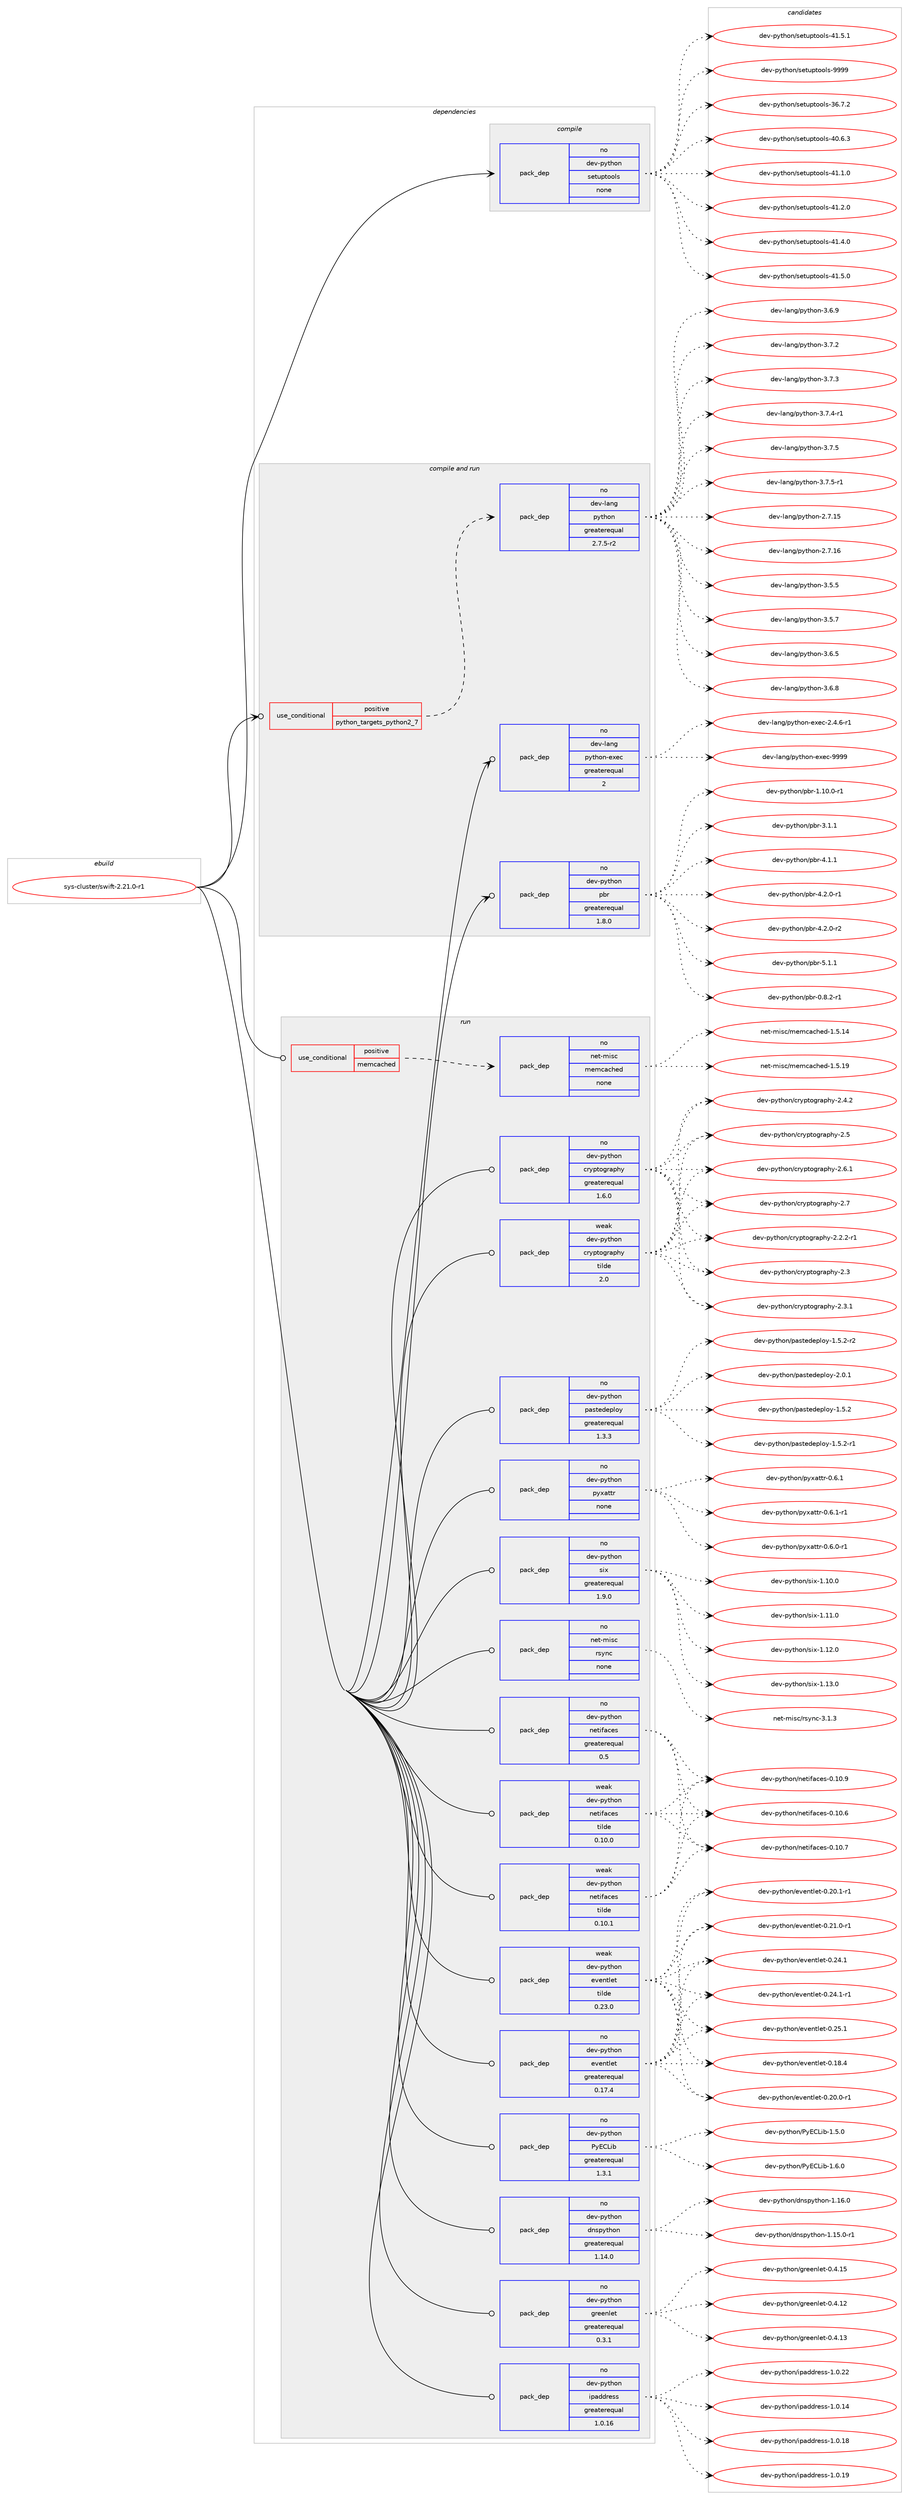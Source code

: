 digraph prolog {

# *************
# Graph options
# *************

newrank=true;
concentrate=true;
compound=true;
graph [rankdir=LR,fontname=Helvetica,fontsize=10,ranksep=1.5];#, ranksep=2.5, nodesep=0.2];
edge  [arrowhead=vee];
node  [fontname=Helvetica,fontsize=10];

# **********
# The ebuild
# **********

subgraph cluster_leftcol {
color=gray;
rank=same;
label=<<i>ebuild</i>>;
id [label="sys-cluster/swift-2.21.0-r1", color=red, width=4, href="../sys-cluster/swift-2.21.0-r1.svg"];
}

# ****************
# The dependencies
# ****************

subgraph cluster_midcol {
color=gray;
label=<<i>dependencies</i>>;
subgraph cluster_compile {
fillcolor="#eeeeee";
style=filled;
label=<<i>compile</i>>;
subgraph pack658839 {
dependency887842 [label=<<TABLE BORDER="0" CELLBORDER="1" CELLSPACING="0" CELLPADDING="4" WIDTH="220"><TR><TD ROWSPAN="6" CELLPADDING="30">pack_dep</TD></TR><TR><TD WIDTH="110">no</TD></TR><TR><TD>dev-python</TD></TR><TR><TD>setuptools</TD></TR><TR><TD>none</TD></TR><TR><TD></TD></TR></TABLE>>, shape=none, color=blue];
}
id:e -> dependency887842:w [weight=20,style="solid",arrowhead="vee"];
}
subgraph cluster_compileandrun {
fillcolor="#eeeeee";
style=filled;
label=<<i>compile and run</i>>;
subgraph cond213463 {
dependency887843 [label=<<TABLE BORDER="0" CELLBORDER="1" CELLSPACING="0" CELLPADDING="4"><TR><TD ROWSPAN="3" CELLPADDING="10">use_conditional</TD></TR><TR><TD>positive</TD></TR><TR><TD>python_targets_python2_7</TD></TR></TABLE>>, shape=none, color=red];
subgraph pack658840 {
dependency887844 [label=<<TABLE BORDER="0" CELLBORDER="1" CELLSPACING="0" CELLPADDING="4" WIDTH="220"><TR><TD ROWSPAN="6" CELLPADDING="30">pack_dep</TD></TR><TR><TD WIDTH="110">no</TD></TR><TR><TD>dev-lang</TD></TR><TR><TD>python</TD></TR><TR><TD>greaterequal</TD></TR><TR><TD>2.7.5-r2</TD></TR></TABLE>>, shape=none, color=blue];
}
dependency887843:e -> dependency887844:w [weight=20,style="dashed",arrowhead="vee"];
}
id:e -> dependency887843:w [weight=20,style="solid",arrowhead="odotvee"];
subgraph pack658841 {
dependency887845 [label=<<TABLE BORDER="0" CELLBORDER="1" CELLSPACING="0" CELLPADDING="4" WIDTH="220"><TR><TD ROWSPAN="6" CELLPADDING="30">pack_dep</TD></TR><TR><TD WIDTH="110">no</TD></TR><TR><TD>dev-lang</TD></TR><TR><TD>python-exec</TD></TR><TR><TD>greaterequal</TD></TR><TR><TD>2</TD></TR></TABLE>>, shape=none, color=blue];
}
id:e -> dependency887845:w [weight=20,style="solid",arrowhead="odotvee"];
subgraph pack658842 {
dependency887846 [label=<<TABLE BORDER="0" CELLBORDER="1" CELLSPACING="0" CELLPADDING="4" WIDTH="220"><TR><TD ROWSPAN="6" CELLPADDING="30">pack_dep</TD></TR><TR><TD WIDTH="110">no</TD></TR><TR><TD>dev-python</TD></TR><TR><TD>pbr</TD></TR><TR><TD>greaterequal</TD></TR><TR><TD>1.8.0</TD></TR></TABLE>>, shape=none, color=blue];
}
id:e -> dependency887846:w [weight=20,style="solid",arrowhead="odotvee"];
}
subgraph cluster_run {
fillcolor="#eeeeee";
style=filled;
label=<<i>run</i>>;
subgraph cond213464 {
dependency887847 [label=<<TABLE BORDER="0" CELLBORDER="1" CELLSPACING="0" CELLPADDING="4"><TR><TD ROWSPAN="3" CELLPADDING="10">use_conditional</TD></TR><TR><TD>positive</TD></TR><TR><TD>memcached</TD></TR></TABLE>>, shape=none, color=red];
subgraph pack658843 {
dependency887848 [label=<<TABLE BORDER="0" CELLBORDER="1" CELLSPACING="0" CELLPADDING="4" WIDTH="220"><TR><TD ROWSPAN="6" CELLPADDING="30">pack_dep</TD></TR><TR><TD WIDTH="110">no</TD></TR><TR><TD>net-misc</TD></TR><TR><TD>memcached</TD></TR><TR><TD>none</TD></TR><TR><TD></TD></TR></TABLE>>, shape=none, color=blue];
}
dependency887847:e -> dependency887848:w [weight=20,style="dashed",arrowhead="vee"];
}
id:e -> dependency887847:w [weight=20,style="solid",arrowhead="odot"];
subgraph pack658844 {
dependency887849 [label=<<TABLE BORDER="0" CELLBORDER="1" CELLSPACING="0" CELLPADDING="4" WIDTH="220"><TR><TD ROWSPAN="6" CELLPADDING="30">pack_dep</TD></TR><TR><TD WIDTH="110">no</TD></TR><TR><TD>dev-python</TD></TR><TR><TD>PyECLib</TD></TR><TR><TD>greaterequal</TD></TR><TR><TD>1.3.1</TD></TR></TABLE>>, shape=none, color=blue];
}
id:e -> dependency887849:w [weight=20,style="solid",arrowhead="odot"];
subgraph pack658845 {
dependency887850 [label=<<TABLE BORDER="0" CELLBORDER="1" CELLSPACING="0" CELLPADDING="4" WIDTH="220"><TR><TD ROWSPAN="6" CELLPADDING="30">pack_dep</TD></TR><TR><TD WIDTH="110">no</TD></TR><TR><TD>dev-python</TD></TR><TR><TD>cryptography</TD></TR><TR><TD>greaterequal</TD></TR><TR><TD>1.6.0</TD></TR></TABLE>>, shape=none, color=blue];
}
id:e -> dependency887850:w [weight=20,style="solid",arrowhead="odot"];
subgraph pack658846 {
dependency887851 [label=<<TABLE BORDER="0" CELLBORDER="1" CELLSPACING="0" CELLPADDING="4" WIDTH="220"><TR><TD ROWSPAN="6" CELLPADDING="30">pack_dep</TD></TR><TR><TD WIDTH="110">no</TD></TR><TR><TD>dev-python</TD></TR><TR><TD>dnspython</TD></TR><TR><TD>greaterequal</TD></TR><TR><TD>1.14.0</TD></TR></TABLE>>, shape=none, color=blue];
}
id:e -> dependency887851:w [weight=20,style="solid",arrowhead="odot"];
subgraph pack658847 {
dependency887852 [label=<<TABLE BORDER="0" CELLBORDER="1" CELLSPACING="0" CELLPADDING="4" WIDTH="220"><TR><TD ROWSPAN="6" CELLPADDING="30">pack_dep</TD></TR><TR><TD WIDTH="110">no</TD></TR><TR><TD>dev-python</TD></TR><TR><TD>eventlet</TD></TR><TR><TD>greaterequal</TD></TR><TR><TD>0.17.4</TD></TR></TABLE>>, shape=none, color=blue];
}
id:e -> dependency887852:w [weight=20,style="solid",arrowhead="odot"];
subgraph pack658848 {
dependency887853 [label=<<TABLE BORDER="0" CELLBORDER="1" CELLSPACING="0" CELLPADDING="4" WIDTH="220"><TR><TD ROWSPAN="6" CELLPADDING="30">pack_dep</TD></TR><TR><TD WIDTH="110">no</TD></TR><TR><TD>dev-python</TD></TR><TR><TD>greenlet</TD></TR><TR><TD>greaterequal</TD></TR><TR><TD>0.3.1</TD></TR></TABLE>>, shape=none, color=blue];
}
id:e -> dependency887853:w [weight=20,style="solid",arrowhead="odot"];
subgraph pack658849 {
dependency887854 [label=<<TABLE BORDER="0" CELLBORDER="1" CELLSPACING="0" CELLPADDING="4" WIDTH="220"><TR><TD ROWSPAN="6" CELLPADDING="30">pack_dep</TD></TR><TR><TD WIDTH="110">no</TD></TR><TR><TD>dev-python</TD></TR><TR><TD>ipaddress</TD></TR><TR><TD>greaterequal</TD></TR><TR><TD>1.0.16</TD></TR></TABLE>>, shape=none, color=blue];
}
id:e -> dependency887854:w [weight=20,style="solid",arrowhead="odot"];
subgraph pack658850 {
dependency887855 [label=<<TABLE BORDER="0" CELLBORDER="1" CELLSPACING="0" CELLPADDING="4" WIDTH="220"><TR><TD ROWSPAN="6" CELLPADDING="30">pack_dep</TD></TR><TR><TD WIDTH="110">no</TD></TR><TR><TD>dev-python</TD></TR><TR><TD>netifaces</TD></TR><TR><TD>greaterequal</TD></TR><TR><TD>0.5</TD></TR></TABLE>>, shape=none, color=blue];
}
id:e -> dependency887855:w [weight=20,style="solid",arrowhead="odot"];
subgraph pack658851 {
dependency887856 [label=<<TABLE BORDER="0" CELLBORDER="1" CELLSPACING="0" CELLPADDING="4" WIDTH="220"><TR><TD ROWSPAN="6" CELLPADDING="30">pack_dep</TD></TR><TR><TD WIDTH="110">no</TD></TR><TR><TD>dev-python</TD></TR><TR><TD>pastedeploy</TD></TR><TR><TD>greaterequal</TD></TR><TR><TD>1.3.3</TD></TR></TABLE>>, shape=none, color=blue];
}
id:e -> dependency887856:w [weight=20,style="solid",arrowhead="odot"];
subgraph pack658852 {
dependency887857 [label=<<TABLE BORDER="0" CELLBORDER="1" CELLSPACING="0" CELLPADDING="4" WIDTH="220"><TR><TD ROWSPAN="6" CELLPADDING="30">pack_dep</TD></TR><TR><TD WIDTH="110">no</TD></TR><TR><TD>dev-python</TD></TR><TR><TD>pyxattr</TD></TR><TR><TD>none</TD></TR><TR><TD></TD></TR></TABLE>>, shape=none, color=blue];
}
id:e -> dependency887857:w [weight=20,style="solid",arrowhead="odot"];
subgraph pack658853 {
dependency887858 [label=<<TABLE BORDER="0" CELLBORDER="1" CELLSPACING="0" CELLPADDING="4" WIDTH="220"><TR><TD ROWSPAN="6" CELLPADDING="30">pack_dep</TD></TR><TR><TD WIDTH="110">no</TD></TR><TR><TD>dev-python</TD></TR><TR><TD>six</TD></TR><TR><TD>greaterequal</TD></TR><TR><TD>1.9.0</TD></TR></TABLE>>, shape=none, color=blue];
}
id:e -> dependency887858:w [weight=20,style="solid",arrowhead="odot"];
subgraph pack658854 {
dependency887859 [label=<<TABLE BORDER="0" CELLBORDER="1" CELLSPACING="0" CELLPADDING="4" WIDTH="220"><TR><TD ROWSPAN="6" CELLPADDING="30">pack_dep</TD></TR><TR><TD WIDTH="110">no</TD></TR><TR><TD>net-misc</TD></TR><TR><TD>rsync</TD></TR><TR><TD>none</TD></TR><TR><TD></TD></TR></TABLE>>, shape=none, color=blue];
}
id:e -> dependency887859:w [weight=20,style="solid",arrowhead="odot"];
subgraph pack658855 {
dependency887860 [label=<<TABLE BORDER="0" CELLBORDER="1" CELLSPACING="0" CELLPADDING="4" WIDTH="220"><TR><TD ROWSPAN="6" CELLPADDING="30">pack_dep</TD></TR><TR><TD WIDTH="110">weak</TD></TR><TR><TD>dev-python</TD></TR><TR><TD>cryptography</TD></TR><TR><TD>tilde</TD></TR><TR><TD>2.0</TD></TR></TABLE>>, shape=none, color=blue];
}
id:e -> dependency887860:w [weight=20,style="solid",arrowhead="odot"];
subgraph pack658856 {
dependency887861 [label=<<TABLE BORDER="0" CELLBORDER="1" CELLSPACING="0" CELLPADDING="4" WIDTH="220"><TR><TD ROWSPAN="6" CELLPADDING="30">pack_dep</TD></TR><TR><TD WIDTH="110">weak</TD></TR><TR><TD>dev-python</TD></TR><TR><TD>eventlet</TD></TR><TR><TD>tilde</TD></TR><TR><TD>0.23.0</TD></TR></TABLE>>, shape=none, color=blue];
}
id:e -> dependency887861:w [weight=20,style="solid",arrowhead="odot"];
subgraph pack658857 {
dependency887862 [label=<<TABLE BORDER="0" CELLBORDER="1" CELLSPACING="0" CELLPADDING="4" WIDTH="220"><TR><TD ROWSPAN="6" CELLPADDING="30">pack_dep</TD></TR><TR><TD WIDTH="110">weak</TD></TR><TR><TD>dev-python</TD></TR><TR><TD>netifaces</TD></TR><TR><TD>tilde</TD></TR><TR><TD>0.10.0</TD></TR></TABLE>>, shape=none, color=blue];
}
id:e -> dependency887862:w [weight=20,style="solid",arrowhead="odot"];
subgraph pack658858 {
dependency887863 [label=<<TABLE BORDER="0" CELLBORDER="1" CELLSPACING="0" CELLPADDING="4" WIDTH="220"><TR><TD ROWSPAN="6" CELLPADDING="30">pack_dep</TD></TR><TR><TD WIDTH="110">weak</TD></TR><TR><TD>dev-python</TD></TR><TR><TD>netifaces</TD></TR><TR><TD>tilde</TD></TR><TR><TD>0.10.1</TD></TR></TABLE>>, shape=none, color=blue];
}
id:e -> dependency887863:w [weight=20,style="solid",arrowhead="odot"];
}
}

# **************
# The candidates
# **************

subgraph cluster_choices {
rank=same;
color=gray;
label=<<i>candidates</i>>;

subgraph choice658839 {
color=black;
nodesep=1;
choice100101118451121211161041111104711510111611711211611111110811545515446554650 [label="dev-python/setuptools-36.7.2", color=red, width=4,href="../dev-python/setuptools-36.7.2.svg"];
choice100101118451121211161041111104711510111611711211611111110811545524846544651 [label="dev-python/setuptools-40.6.3", color=red, width=4,href="../dev-python/setuptools-40.6.3.svg"];
choice100101118451121211161041111104711510111611711211611111110811545524946494648 [label="dev-python/setuptools-41.1.0", color=red, width=4,href="../dev-python/setuptools-41.1.0.svg"];
choice100101118451121211161041111104711510111611711211611111110811545524946504648 [label="dev-python/setuptools-41.2.0", color=red, width=4,href="../dev-python/setuptools-41.2.0.svg"];
choice100101118451121211161041111104711510111611711211611111110811545524946524648 [label="dev-python/setuptools-41.4.0", color=red, width=4,href="../dev-python/setuptools-41.4.0.svg"];
choice100101118451121211161041111104711510111611711211611111110811545524946534648 [label="dev-python/setuptools-41.5.0", color=red, width=4,href="../dev-python/setuptools-41.5.0.svg"];
choice100101118451121211161041111104711510111611711211611111110811545524946534649 [label="dev-python/setuptools-41.5.1", color=red, width=4,href="../dev-python/setuptools-41.5.1.svg"];
choice10010111845112121116104111110471151011161171121161111111081154557575757 [label="dev-python/setuptools-9999", color=red, width=4,href="../dev-python/setuptools-9999.svg"];
dependency887842:e -> choice100101118451121211161041111104711510111611711211611111110811545515446554650:w [style=dotted,weight="100"];
dependency887842:e -> choice100101118451121211161041111104711510111611711211611111110811545524846544651:w [style=dotted,weight="100"];
dependency887842:e -> choice100101118451121211161041111104711510111611711211611111110811545524946494648:w [style=dotted,weight="100"];
dependency887842:e -> choice100101118451121211161041111104711510111611711211611111110811545524946504648:w [style=dotted,weight="100"];
dependency887842:e -> choice100101118451121211161041111104711510111611711211611111110811545524946524648:w [style=dotted,weight="100"];
dependency887842:e -> choice100101118451121211161041111104711510111611711211611111110811545524946534648:w [style=dotted,weight="100"];
dependency887842:e -> choice100101118451121211161041111104711510111611711211611111110811545524946534649:w [style=dotted,weight="100"];
dependency887842:e -> choice10010111845112121116104111110471151011161171121161111111081154557575757:w [style=dotted,weight="100"];
}
subgraph choice658840 {
color=black;
nodesep=1;
choice10010111845108971101034711212111610411111045504655464953 [label="dev-lang/python-2.7.15", color=red, width=4,href="../dev-lang/python-2.7.15.svg"];
choice10010111845108971101034711212111610411111045504655464954 [label="dev-lang/python-2.7.16", color=red, width=4,href="../dev-lang/python-2.7.16.svg"];
choice100101118451089711010347112121116104111110455146534653 [label="dev-lang/python-3.5.5", color=red, width=4,href="../dev-lang/python-3.5.5.svg"];
choice100101118451089711010347112121116104111110455146534655 [label="dev-lang/python-3.5.7", color=red, width=4,href="../dev-lang/python-3.5.7.svg"];
choice100101118451089711010347112121116104111110455146544653 [label="dev-lang/python-3.6.5", color=red, width=4,href="../dev-lang/python-3.6.5.svg"];
choice100101118451089711010347112121116104111110455146544656 [label="dev-lang/python-3.6.8", color=red, width=4,href="../dev-lang/python-3.6.8.svg"];
choice100101118451089711010347112121116104111110455146544657 [label="dev-lang/python-3.6.9", color=red, width=4,href="../dev-lang/python-3.6.9.svg"];
choice100101118451089711010347112121116104111110455146554650 [label="dev-lang/python-3.7.2", color=red, width=4,href="../dev-lang/python-3.7.2.svg"];
choice100101118451089711010347112121116104111110455146554651 [label="dev-lang/python-3.7.3", color=red, width=4,href="../dev-lang/python-3.7.3.svg"];
choice1001011184510897110103471121211161041111104551465546524511449 [label="dev-lang/python-3.7.4-r1", color=red, width=4,href="../dev-lang/python-3.7.4-r1.svg"];
choice100101118451089711010347112121116104111110455146554653 [label="dev-lang/python-3.7.5", color=red, width=4,href="../dev-lang/python-3.7.5.svg"];
choice1001011184510897110103471121211161041111104551465546534511449 [label="dev-lang/python-3.7.5-r1", color=red, width=4,href="../dev-lang/python-3.7.5-r1.svg"];
dependency887844:e -> choice10010111845108971101034711212111610411111045504655464953:w [style=dotted,weight="100"];
dependency887844:e -> choice10010111845108971101034711212111610411111045504655464954:w [style=dotted,weight="100"];
dependency887844:e -> choice100101118451089711010347112121116104111110455146534653:w [style=dotted,weight="100"];
dependency887844:e -> choice100101118451089711010347112121116104111110455146534655:w [style=dotted,weight="100"];
dependency887844:e -> choice100101118451089711010347112121116104111110455146544653:w [style=dotted,weight="100"];
dependency887844:e -> choice100101118451089711010347112121116104111110455146544656:w [style=dotted,weight="100"];
dependency887844:e -> choice100101118451089711010347112121116104111110455146544657:w [style=dotted,weight="100"];
dependency887844:e -> choice100101118451089711010347112121116104111110455146554650:w [style=dotted,weight="100"];
dependency887844:e -> choice100101118451089711010347112121116104111110455146554651:w [style=dotted,weight="100"];
dependency887844:e -> choice1001011184510897110103471121211161041111104551465546524511449:w [style=dotted,weight="100"];
dependency887844:e -> choice100101118451089711010347112121116104111110455146554653:w [style=dotted,weight="100"];
dependency887844:e -> choice1001011184510897110103471121211161041111104551465546534511449:w [style=dotted,weight="100"];
}
subgraph choice658841 {
color=black;
nodesep=1;
choice10010111845108971101034711212111610411111045101120101994550465246544511449 [label="dev-lang/python-exec-2.4.6-r1", color=red, width=4,href="../dev-lang/python-exec-2.4.6-r1.svg"];
choice10010111845108971101034711212111610411111045101120101994557575757 [label="dev-lang/python-exec-9999", color=red, width=4,href="../dev-lang/python-exec-9999.svg"];
dependency887845:e -> choice10010111845108971101034711212111610411111045101120101994550465246544511449:w [style=dotted,weight="100"];
dependency887845:e -> choice10010111845108971101034711212111610411111045101120101994557575757:w [style=dotted,weight="100"];
}
subgraph choice658842 {
color=black;
nodesep=1;
choice1001011184511212111610411111047112981144548465646504511449 [label="dev-python/pbr-0.8.2-r1", color=red, width=4,href="../dev-python/pbr-0.8.2-r1.svg"];
choice100101118451121211161041111104711298114454946494846484511449 [label="dev-python/pbr-1.10.0-r1", color=red, width=4,href="../dev-python/pbr-1.10.0-r1.svg"];
choice100101118451121211161041111104711298114455146494649 [label="dev-python/pbr-3.1.1", color=red, width=4,href="../dev-python/pbr-3.1.1.svg"];
choice100101118451121211161041111104711298114455246494649 [label="dev-python/pbr-4.1.1", color=red, width=4,href="../dev-python/pbr-4.1.1.svg"];
choice1001011184511212111610411111047112981144552465046484511449 [label="dev-python/pbr-4.2.0-r1", color=red, width=4,href="../dev-python/pbr-4.2.0-r1.svg"];
choice1001011184511212111610411111047112981144552465046484511450 [label="dev-python/pbr-4.2.0-r2", color=red, width=4,href="../dev-python/pbr-4.2.0-r2.svg"];
choice100101118451121211161041111104711298114455346494649 [label="dev-python/pbr-5.1.1", color=red, width=4,href="../dev-python/pbr-5.1.1.svg"];
dependency887846:e -> choice1001011184511212111610411111047112981144548465646504511449:w [style=dotted,weight="100"];
dependency887846:e -> choice100101118451121211161041111104711298114454946494846484511449:w [style=dotted,weight="100"];
dependency887846:e -> choice100101118451121211161041111104711298114455146494649:w [style=dotted,weight="100"];
dependency887846:e -> choice100101118451121211161041111104711298114455246494649:w [style=dotted,weight="100"];
dependency887846:e -> choice1001011184511212111610411111047112981144552465046484511449:w [style=dotted,weight="100"];
dependency887846:e -> choice1001011184511212111610411111047112981144552465046484511450:w [style=dotted,weight="100"];
dependency887846:e -> choice100101118451121211161041111104711298114455346494649:w [style=dotted,weight="100"];
}
subgraph choice658843 {
color=black;
nodesep=1;
choice11010111645109105115994710910110999979910410110045494653464952 [label="net-misc/memcached-1.5.14", color=red, width=4,href="../net-misc/memcached-1.5.14.svg"];
choice11010111645109105115994710910110999979910410110045494653464957 [label="net-misc/memcached-1.5.19", color=red, width=4,href="../net-misc/memcached-1.5.19.svg"];
dependency887848:e -> choice11010111645109105115994710910110999979910410110045494653464952:w [style=dotted,weight="100"];
dependency887848:e -> choice11010111645109105115994710910110999979910410110045494653464957:w [style=dotted,weight="100"];
}
subgraph choice658844 {
color=black;
nodesep=1;
choice10010111845112121116104111110478012169677610598454946534648 [label="dev-python/PyECLib-1.5.0", color=red, width=4,href="../dev-python/PyECLib-1.5.0.svg"];
choice10010111845112121116104111110478012169677610598454946544648 [label="dev-python/PyECLib-1.6.0", color=red, width=4,href="../dev-python/PyECLib-1.6.0.svg"];
dependency887849:e -> choice10010111845112121116104111110478012169677610598454946534648:w [style=dotted,weight="100"];
dependency887849:e -> choice10010111845112121116104111110478012169677610598454946544648:w [style=dotted,weight="100"];
}
subgraph choice658845 {
color=black;
nodesep=1;
choice100101118451121211161041111104799114121112116111103114971121041214550465046504511449 [label="dev-python/cryptography-2.2.2-r1", color=red, width=4,href="../dev-python/cryptography-2.2.2-r1.svg"];
choice1001011184511212111610411111047991141211121161111031149711210412145504651 [label="dev-python/cryptography-2.3", color=red, width=4,href="../dev-python/cryptography-2.3.svg"];
choice10010111845112121116104111110479911412111211611110311497112104121455046514649 [label="dev-python/cryptography-2.3.1", color=red, width=4,href="../dev-python/cryptography-2.3.1.svg"];
choice10010111845112121116104111110479911412111211611110311497112104121455046524650 [label="dev-python/cryptography-2.4.2", color=red, width=4,href="../dev-python/cryptography-2.4.2.svg"];
choice1001011184511212111610411111047991141211121161111031149711210412145504653 [label="dev-python/cryptography-2.5", color=red, width=4,href="../dev-python/cryptography-2.5.svg"];
choice10010111845112121116104111110479911412111211611110311497112104121455046544649 [label="dev-python/cryptography-2.6.1", color=red, width=4,href="../dev-python/cryptography-2.6.1.svg"];
choice1001011184511212111610411111047991141211121161111031149711210412145504655 [label="dev-python/cryptography-2.7", color=red, width=4,href="../dev-python/cryptography-2.7.svg"];
dependency887850:e -> choice100101118451121211161041111104799114121112116111103114971121041214550465046504511449:w [style=dotted,weight="100"];
dependency887850:e -> choice1001011184511212111610411111047991141211121161111031149711210412145504651:w [style=dotted,weight="100"];
dependency887850:e -> choice10010111845112121116104111110479911412111211611110311497112104121455046514649:w [style=dotted,weight="100"];
dependency887850:e -> choice10010111845112121116104111110479911412111211611110311497112104121455046524650:w [style=dotted,weight="100"];
dependency887850:e -> choice1001011184511212111610411111047991141211121161111031149711210412145504653:w [style=dotted,weight="100"];
dependency887850:e -> choice10010111845112121116104111110479911412111211611110311497112104121455046544649:w [style=dotted,weight="100"];
dependency887850:e -> choice1001011184511212111610411111047991141211121161111031149711210412145504655:w [style=dotted,weight="100"];
}
subgraph choice658846 {
color=black;
nodesep=1;
choice1001011184511212111610411111047100110115112121116104111110454946495346484511449 [label="dev-python/dnspython-1.15.0-r1", color=red, width=4,href="../dev-python/dnspython-1.15.0-r1.svg"];
choice100101118451121211161041111104710011011511212111610411111045494649544648 [label="dev-python/dnspython-1.16.0", color=red, width=4,href="../dev-python/dnspython-1.16.0.svg"];
dependency887851:e -> choice1001011184511212111610411111047100110115112121116104111110454946495346484511449:w [style=dotted,weight="100"];
dependency887851:e -> choice100101118451121211161041111104710011011511212111610411111045494649544648:w [style=dotted,weight="100"];
}
subgraph choice658847 {
color=black;
nodesep=1;
choice100101118451121211161041111104710111810111011610810111645484649564652 [label="dev-python/eventlet-0.18.4", color=red, width=4,href="../dev-python/eventlet-0.18.4.svg"];
choice1001011184511212111610411111047101118101110116108101116454846504846484511449 [label="dev-python/eventlet-0.20.0-r1", color=red, width=4,href="../dev-python/eventlet-0.20.0-r1.svg"];
choice1001011184511212111610411111047101118101110116108101116454846504846494511449 [label="dev-python/eventlet-0.20.1-r1", color=red, width=4,href="../dev-python/eventlet-0.20.1-r1.svg"];
choice1001011184511212111610411111047101118101110116108101116454846504946484511449 [label="dev-python/eventlet-0.21.0-r1", color=red, width=4,href="../dev-python/eventlet-0.21.0-r1.svg"];
choice100101118451121211161041111104710111810111011610810111645484650524649 [label="dev-python/eventlet-0.24.1", color=red, width=4,href="../dev-python/eventlet-0.24.1.svg"];
choice1001011184511212111610411111047101118101110116108101116454846505246494511449 [label="dev-python/eventlet-0.24.1-r1", color=red, width=4,href="../dev-python/eventlet-0.24.1-r1.svg"];
choice100101118451121211161041111104710111810111011610810111645484650534649 [label="dev-python/eventlet-0.25.1", color=red, width=4,href="../dev-python/eventlet-0.25.1.svg"];
dependency887852:e -> choice100101118451121211161041111104710111810111011610810111645484649564652:w [style=dotted,weight="100"];
dependency887852:e -> choice1001011184511212111610411111047101118101110116108101116454846504846484511449:w [style=dotted,weight="100"];
dependency887852:e -> choice1001011184511212111610411111047101118101110116108101116454846504846494511449:w [style=dotted,weight="100"];
dependency887852:e -> choice1001011184511212111610411111047101118101110116108101116454846504946484511449:w [style=dotted,weight="100"];
dependency887852:e -> choice100101118451121211161041111104710111810111011610810111645484650524649:w [style=dotted,weight="100"];
dependency887852:e -> choice1001011184511212111610411111047101118101110116108101116454846505246494511449:w [style=dotted,weight="100"];
dependency887852:e -> choice100101118451121211161041111104710111810111011610810111645484650534649:w [style=dotted,weight="100"];
}
subgraph choice658848 {
color=black;
nodesep=1;
choice100101118451121211161041111104710311410110111010810111645484652464950 [label="dev-python/greenlet-0.4.12", color=red, width=4,href="../dev-python/greenlet-0.4.12.svg"];
choice100101118451121211161041111104710311410110111010810111645484652464951 [label="dev-python/greenlet-0.4.13", color=red, width=4,href="../dev-python/greenlet-0.4.13.svg"];
choice100101118451121211161041111104710311410110111010810111645484652464953 [label="dev-python/greenlet-0.4.15", color=red, width=4,href="../dev-python/greenlet-0.4.15.svg"];
dependency887853:e -> choice100101118451121211161041111104710311410110111010810111645484652464950:w [style=dotted,weight="100"];
dependency887853:e -> choice100101118451121211161041111104710311410110111010810111645484652464951:w [style=dotted,weight="100"];
dependency887853:e -> choice100101118451121211161041111104710311410110111010810111645484652464953:w [style=dotted,weight="100"];
}
subgraph choice658849 {
color=black;
nodesep=1;
choice10010111845112121116104111110471051129710010011410111511545494648464952 [label="dev-python/ipaddress-1.0.14", color=red, width=4,href="../dev-python/ipaddress-1.0.14.svg"];
choice10010111845112121116104111110471051129710010011410111511545494648464956 [label="dev-python/ipaddress-1.0.18", color=red, width=4,href="../dev-python/ipaddress-1.0.18.svg"];
choice10010111845112121116104111110471051129710010011410111511545494648464957 [label="dev-python/ipaddress-1.0.19", color=red, width=4,href="../dev-python/ipaddress-1.0.19.svg"];
choice10010111845112121116104111110471051129710010011410111511545494648465050 [label="dev-python/ipaddress-1.0.22", color=red, width=4,href="../dev-python/ipaddress-1.0.22.svg"];
dependency887854:e -> choice10010111845112121116104111110471051129710010011410111511545494648464952:w [style=dotted,weight="100"];
dependency887854:e -> choice10010111845112121116104111110471051129710010011410111511545494648464956:w [style=dotted,weight="100"];
dependency887854:e -> choice10010111845112121116104111110471051129710010011410111511545494648464957:w [style=dotted,weight="100"];
dependency887854:e -> choice10010111845112121116104111110471051129710010011410111511545494648465050:w [style=dotted,weight="100"];
}
subgraph choice658850 {
color=black;
nodesep=1;
choice1001011184511212111610411111047110101116105102979910111545484649484654 [label="dev-python/netifaces-0.10.6", color=red, width=4,href="../dev-python/netifaces-0.10.6.svg"];
choice1001011184511212111610411111047110101116105102979910111545484649484655 [label="dev-python/netifaces-0.10.7", color=red, width=4,href="../dev-python/netifaces-0.10.7.svg"];
choice1001011184511212111610411111047110101116105102979910111545484649484657 [label="dev-python/netifaces-0.10.9", color=red, width=4,href="../dev-python/netifaces-0.10.9.svg"];
dependency887855:e -> choice1001011184511212111610411111047110101116105102979910111545484649484654:w [style=dotted,weight="100"];
dependency887855:e -> choice1001011184511212111610411111047110101116105102979910111545484649484655:w [style=dotted,weight="100"];
dependency887855:e -> choice1001011184511212111610411111047110101116105102979910111545484649484657:w [style=dotted,weight="100"];
}
subgraph choice658851 {
color=black;
nodesep=1;
choice100101118451121211161041111104711297115116101100101112108111121454946534650 [label="dev-python/pastedeploy-1.5.2", color=red, width=4,href="../dev-python/pastedeploy-1.5.2.svg"];
choice1001011184511212111610411111047112971151161011001011121081111214549465346504511449 [label="dev-python/pastedeploy-1.5.2-r1", color=red, width=4,href="../dev-python/pastedeploy-1.5.2-r1.svg"];
choice1001011184511212111610411111047112971151161011001011121081111214549465346504511450 [label="dev-python/pastedeploy-1.5.2-r2", color=red, width=4,href="../dev-python/pastedeploy-1.5.2-r2.svg"];
choice100101118451121211161041111104711297115116101100101112108111121455046484649 [label="dev-python/pastedeploy-2.0.1", color=red, width=4,href="../dev-python/pastedeploy-2.0.1.svg"];
dependency887856:e -> choice100101118451121211161041111104711297115116101100101112108111121454946534650:w [style=dotted,weight="100"];
dependency887856:e -> choice1001011184511212111610411111047112971151161011001011121081111214549465346504511449:w [style=dotted,weight="100"];
dependency887856:e -> choice1001011184511212111610411111047112971151161011001011121081111214549465346504511450:w [style=dotted,weight="100"];
dependency887856:e -> choice100101118451121211161041111104711297115116101100101112108111121455046484649:w [style=dotted,weight="100"];
}
subgraph choice658852 {
color=black;
nodesep=1;
choice1001011184511212111610411111047112121120971161161144548465446484511449 [label="dev-python/pyxattr-0.6.0-r1", color=red, width=4,href="../dev-python/pyxattr-0.6.0-r1.svg"];
choice100101118451121211161041111104711212112097116116114454846544649 [label="dev-python/pyxattr-0.6.1", color=red, width=4,href="../dev-python/pyxattr-0.6.1.svg"];
choice1001011184511212111610411111047112121120971161161144548465446494511449 [label="dev-python/pyxattr-0.6.1-r1", color=red, width=4,href="../dev-python/pyxattr-0.6.1-r1.svg"];
dependency887857:e -> choice1001011184511212111610411111047112121120971161161144548465446484511449:w [style=dotted,weight="100"];
dependency887857:e -> choice100101118451121211161041111104711212112097116116114454846544649:w [style=dotted,weight="100"];
dependency887857:e -> choice1001011184511212111610411111047112121120971161161144548465446494511449:w [style=dotted,weight="100"];
}
subgraph choice658853 {
color=black;
nodesep=1;
choice100101118451121211161041111104711510512045494649484648 [label="dev-python/six-1.10.0", color=red, width=4,href="../dev-python/six-1.10.0.svg"];
choice100101118451121211161041111104711510512045494649494648 [label="dev-python/six-1.11.0", color=red, width=4,href="../dev-python/six-1.11.0.svg"];
choice100101118451121211161041111104711510512045494649504648 [label="dev-python/six-1.12.0", color=red, width=4,href="../dev-python/six-1.12.0.svg"];
choice100101118451121211161041111104711510512045494649514648 [label="dev-python/six-1.13.0", color=red, width=4,href="../dev-python/six-1.13.0.svg"];
dependency887858:e -> choice100101118451121211161041111104711510512045494649484648:w [style=dotted,weight="100"];
dependency887858:e -> choice100101118451121211161041111104711510512045494649494648:w [style=dotted,weight="100"];
dependency887858:e -> choice100101118451121211161041111104711510512045494649504648:w [style=dotted,weight="100"];
dependency887858:e -> choice100101118451121211161041111104711510512045494649514648:w [style=dotted,weight="100"];
}
subgraph choice658854 {
color=black;
nodesep=1;
choice11010111645109105115994711411512111099455146494651 [label="net-misc/rsync-3.1.3", color=red, width=4,href="../net-misc/rsync-3.1.3.svg"];
dependency887859:e -> choice11010111645109105115994711411512111099455146494651:w [style=dotted,weight="100"];
}
subgraph choice658855 {
color=black;
nodesep=1;
choice100101118451121211161041111104799114121112116111103114971121041214550465046504511449 [label="dev-python/cryptography-2.2.2-r1", color=red, width=4,href="../dev-python/cryptography-2.2.2-r1.svg"];
choice1001011184511212111610411111047991141211121161111031149711210412145504651 [label="dev-python/cryptography-2.3", color=red, width=4,href="../dev-python/cryptography-2.3.svg"];
choice10010111845112121116104111110479911412111211611110311497112104121455046514649 [label="dev-python/cryptography-2.3.1", color=red, width=4,href="../dev-python/cryptography-2.3.1.svg"];
choice10010111845112121116104111110479911412111211611110311497112104121455046524650 [label="dev-python/cryptography-2.4.2", color=red, width=4,href="../dev-python/cryptography-2.4.2.svg"];
choice1001011184511212111610411111047991141211121161111031149711210412145504653 [label="dev-python/cryptography-2.5", color=red, width=4,href="../dev-python/cryptography-2.5.svg"];
choice10010111845112121116104111110479911412111211611110311497112104121455046544649 [label="dev-python/cryptography-2.6.1", color=red, width=4,href="../dev-python/cryptography-2.6.1.svg"];
choice1001011184511212111610411111047991141211121161111031149711210412145504655 [label="dev-python/cryptography-2.7", color=red, width=4,href="../dev-python/cryptography-2.7.svg"];
dependency887860:e -> choice100101118451121211161041111104799114121112116111103114971121041214550465046504511449:w [style=dotted,weight="100"];
dependency887860:e -> choice1001011184511212111610411111047991141211121161111031149711210412145504651:w [style=dotted,weight="100"];
dependency887860:e -> choice10010111845112121116104111110479911412111211611110311497112104121455046514649:w [style=dotted,weight="100"];
dependency887860:e -> choice10010111845112121116104111110479911412111211611110311497112104121455046524650:w [style=dotted,weight="100"];
dependency887860:e -> choice1001011184511212111610411111047991141211121161111031149711210412145504653:w [style=dotted,weight="100"];
dependency887860:e -> choice10010111845112121116104111110479911412111211611110311497112104121455046544649:w [style=dotted,weight="100"];
dependency887860:e -> choice1001011184511212111610411111047991141211121161111031149711210412145504655:w [style=dotted,weight="100"];
}
subgraph choice658856 {
color=black;
nodesep=1;
choice100101118451121211161041111104710111810111011610810111645484649564652 [label="dev-python/eventlet-0.18.4", color=red, width=4,href="../dev-python/eventlet-0.18.4.svg"];
choice1001011184511212111610411111047101118101110116108101116454846504846484511449 [label="dev-python/eventlet-0.20.0-r1", color=red, width=4,href="../dev-python/eventlet-0.20.0-r1.svg"];
choice1001011184511212111610411111047101118101110116108101116454846504846494511449 [label="dev-python/eventlet-0.20.1-r1", color=red, width=4,href="../dev-python/eventlet-0.20.1-r1.svg"];
choice1001011184511212111610411111047101118101110116108101116454846504946484511449 [label="dev-python/eventlet-0.21.0-r1", color=red, width=4,href="../dev-python/eventlet-0.21.0-r1.svg"];
choice100101118451121211161041111104710111810111011610810111645484650524649 [label="dev-python/eventlet-0.24.1", color=red, width=4,href="../dev-python/eventlet-0.24.1.svg"];
choice1001011184511212111610411111047101118101110116108101116454846505246494511449 [label="dev-python/eventlet-0.24.1-r1", color=red, width=4,href="../dev-python/eventlet-0.24.1-r1.svg"];
choice100101118451121211161041111104710111810111011610810111645484650534649 [label="dev-python/eventlet-0.25.1", color=red, width=4,href="../dev-python/eventlet-0.25.1.svg"];
dependency887861:e -> choice100101118451121211161041111104710111810111011610810111645484649564652:w [style=dotted,weight="100"];
dependency887861:e -> choice1001011184511212111610411111047101118101110116108101116454846504846484511449:w [style=dotted,weight="100"];
dependency887861:e -> choice1001011184511212111610411111047101118101110116108101116454846504846494511449:w [style=dotted,weight="100"];
dependency887861:e -> choice1001011184511212111610411111047101118101110116108101116454846504946484511449:w [style=dotted,weight="100"];
dependency887861:e -> choice100101118451121211161041111104710111810111011610810111645484650524649:w [style=dotted,weight="100"];
dependency887861:e -> choice1001011184511212111610411111047101118101110116108101116454846505246494511449:w [style=dotted,weight="100"];
dependency887861:e -> choice100101118451121211161041111104710111810111011610810111645484650534649:w [style=dotted,weight="100"];
}
subgraph choice658857 {
color=black;
nodesep=1;
choice1001011184511212111610411111047110101116105102979910111545484649484654 [label="dev-python/netifaces-0.10.6", color=red, width=4,href="../dev-python/netifaces-0.10.6.svg"];
choice1001011184511212111610411111047110101116105102979910111545484649484655 [label="dev-python/netifaces-0.10.7", color=red, width=4,href="../dev-python/netifaces-0.10.7.svg"];
choice1001011184511212111610411111047110101116105102979910111545484649484657 [label="dev-python/netifaces-0.10.9", color=red, width=4,href="../dev-python/netifaces-0.10.9.svg"];
dependency887862:e -> choice1001011184511212111610411111047110101116105102979910111545484649484654:w [style=dotted,weight="100"];
dependency887862:e -> choice1001011184511212111610411111047110101116105102979910111545484649484655:w [style=dotted,weight="100"];
dependency887862:e -> choice1001011184511212111610411111047110101116105102979910111545484649484657:w [style=dotted,weight="100"];
}
subgraph choice658858 {
color=black;
nodesep=1;
choice1001011184511212111610411111047110101116105102979910111545484649484654 [label="dev-python/netifaces-0.10.6", color=red, width=4,href="../dev-python/netifaces-0.10.6.svg"];
choice1001011184511212111610411111047110101116105102979910111545484649484655 [label="dev-python/netifaces-0.10.7", color=red, width=4,href="../dev-python/netifaces-0.10.7.svg"];
choice1001011184511212111610411111047110101116105102979910111545484649484657 [label="dev-python/netifaces-0.10.9", color=red, width=4,href="../dev-python/netifaces-0.10.9.svg"];
dependency887863:e -> choice1001011184511212111610411111047110101116105102979910111545484649484654:w [style=dotted,weight="100"];
dependency887863:e -> choice1001011184511212111610411111047110101116105102979910111545484649484655:w [style=dotted,weight="100"];
dependency887863:e -> choice1001011184511212111610411111047110101116105102979910111545484649484657:w [style=dotted,weight="100"];
}
}

}
